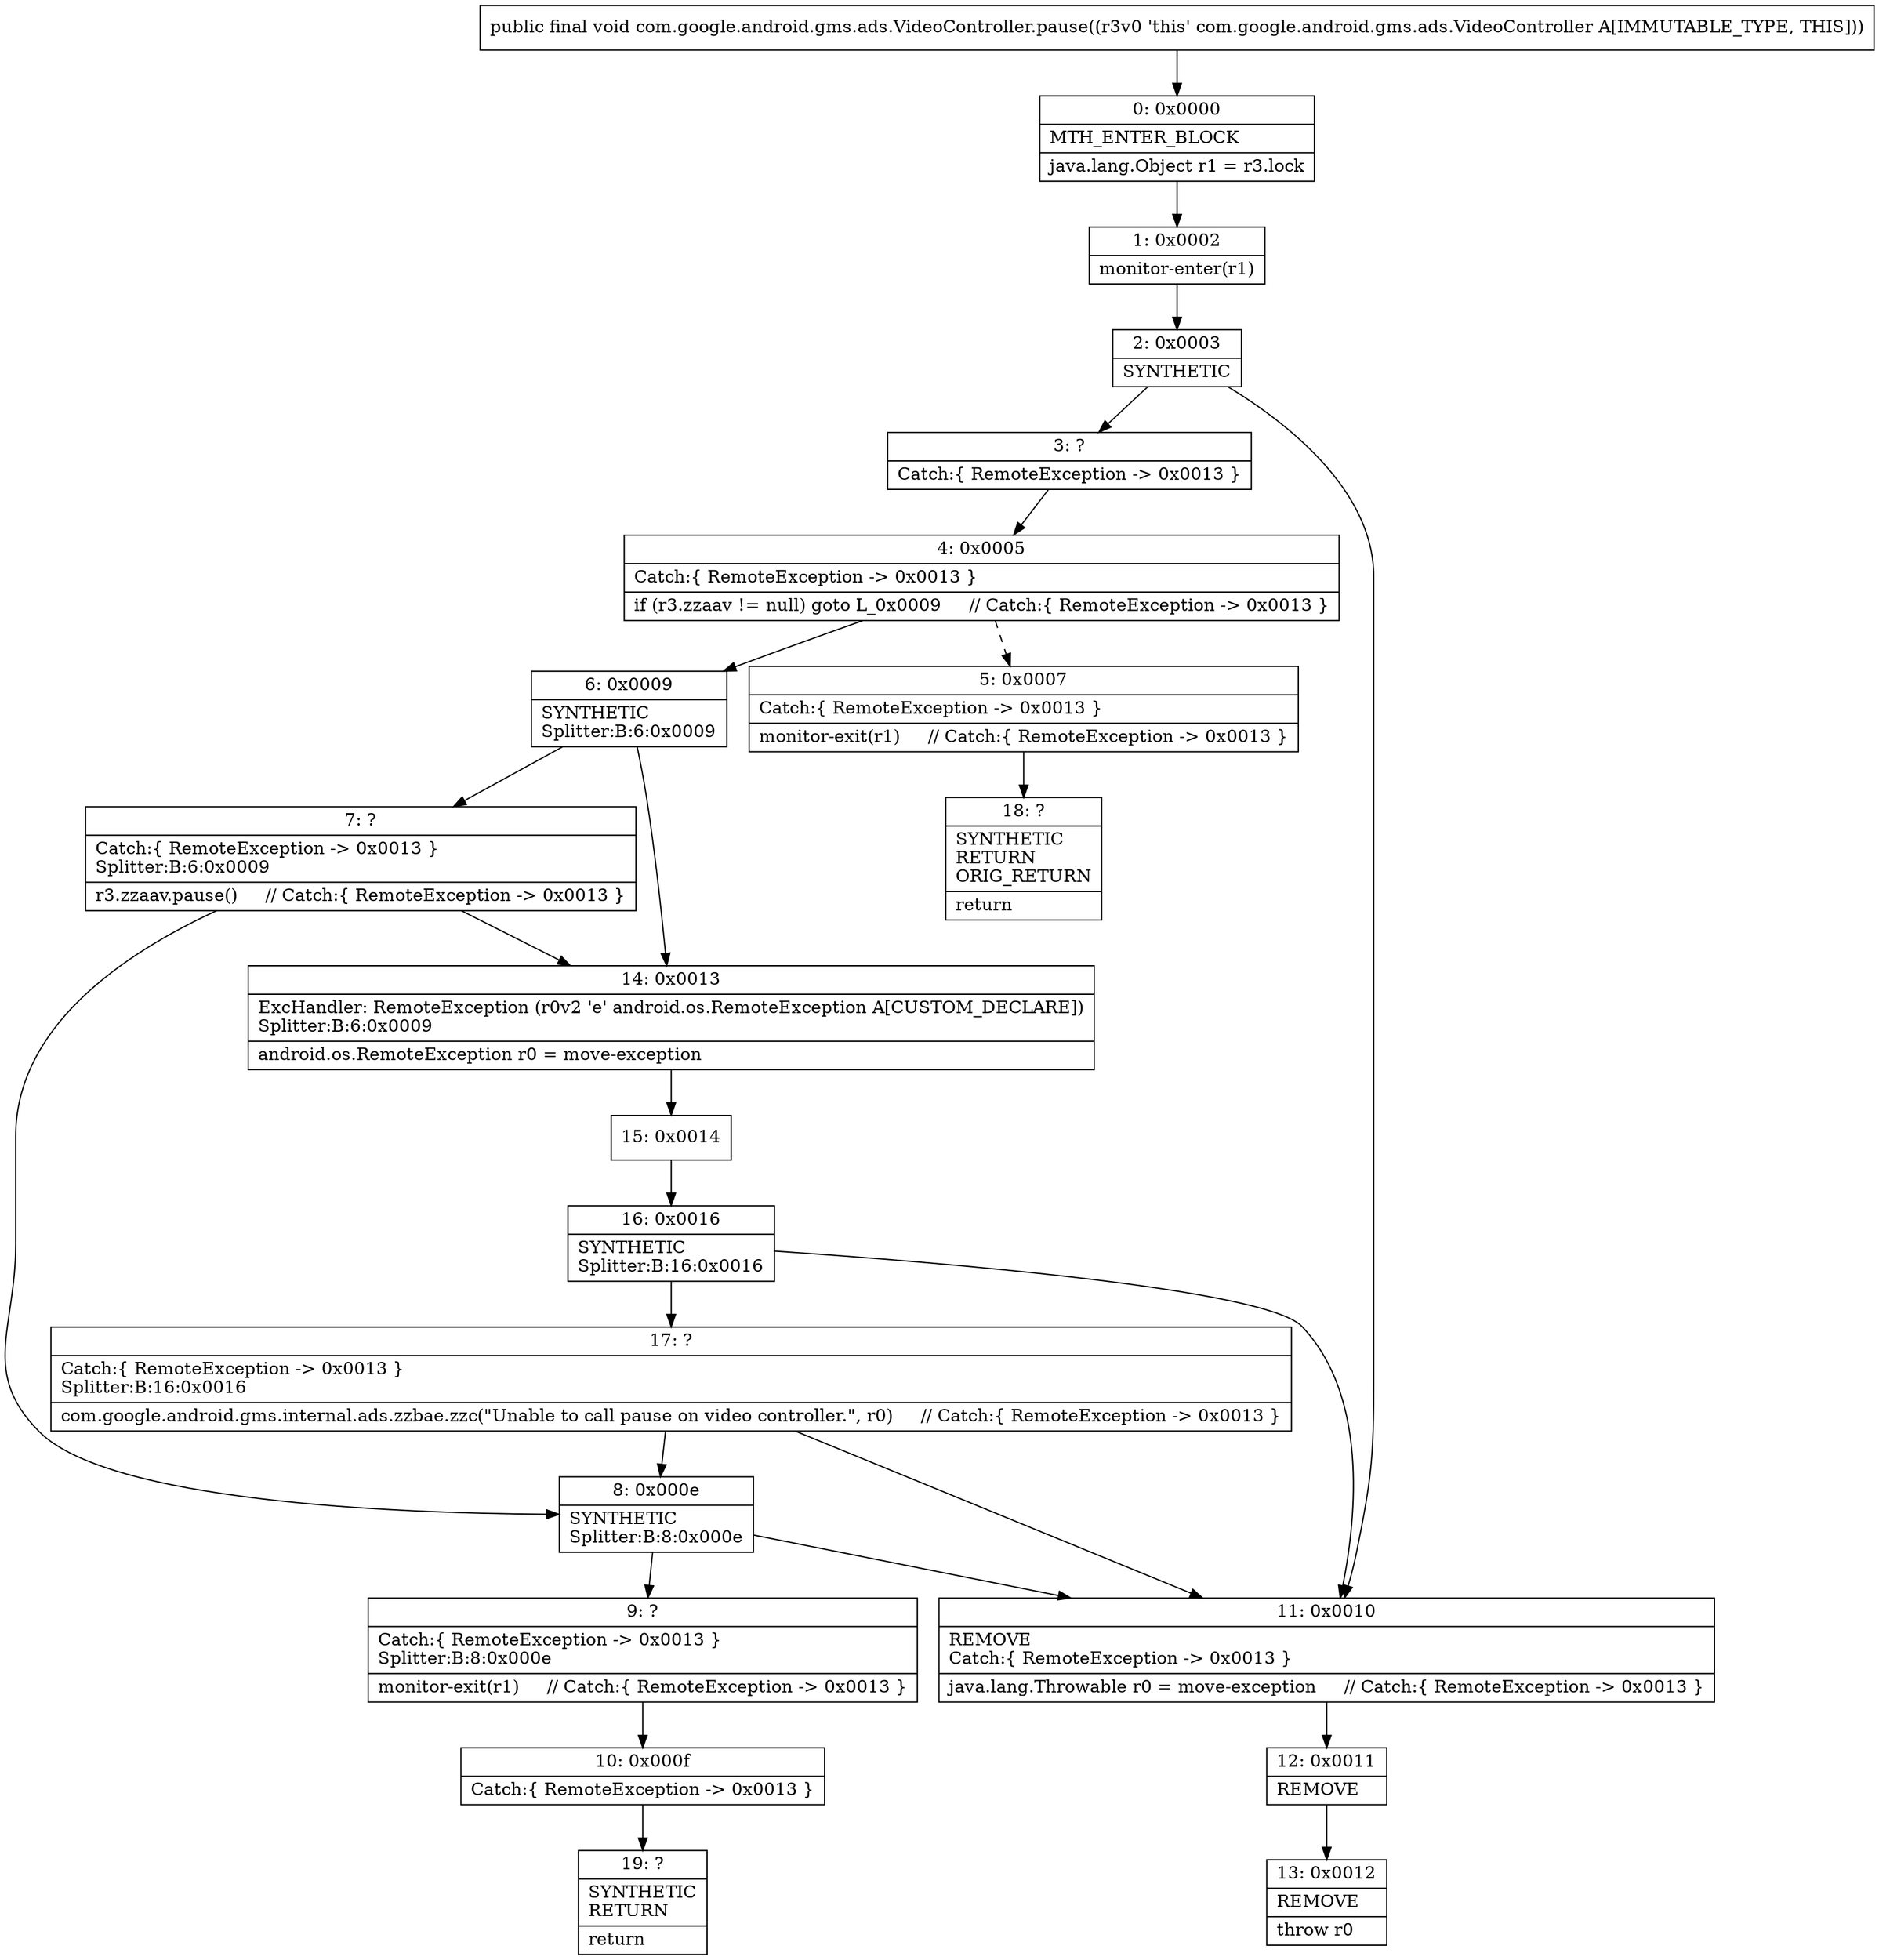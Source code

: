 digraph "CFG forcom.google.android.gms.ads.VideoController.pause()V" {
Node_0 [shape=record,label="{0\:\ 0x0000|MTH_ENTER_BLOCK\l|java.lang.Object r1 = r3.lock\l}"];
Node_1 [shape=record,label="{1\:\ 0x0002|monitor\-enter(r1)\l}"];
Node_2 [shape=record,label="{2\:\ 0x0003|SYNTHETIC\l}"];
Node_3 [shape=record,label="{3\:\ ?|Catch:\{ RemoteException \-\> 0x0013 \}\l}"];
Node_4 [shape=record,label="{4\:\ 0x0005|Catch:\{ RemoteException \-\> 0x0013 \}\l|if (r3.zzaav != null) goto L_0x0009     \/\/ Catch:\{ RemoteException \-\> 0x0013 \}\l}"];
Node_5 [shape=record,label="{5\:\ 0x0007|Catch:\{ RemoteException \-\> 0x0013 \}\l|monitor\-exit(r1)     \/\/ Catch:\{ RemoteException \-\> 0x0013 \}\l}"];
Node_6 [shape=record,label="{6\:\ 0x0009|SYNTHETIC\lSplitter:B:6:0x0009\l}"];
Node_7 [shape=record,label="{7\:\ ?|Catch:\{ RemoteException \-\> 0x0013 \}\lSplitter:B:6:0x0009\l|r3.zzaav.pause()     \/\/ Catch:\{ RemoteException \-\> 0x0013 \}\l}"];
Node_8 [shape=record,label="{8\:\ 0x000e|SYNTHETIC\lSplitter:B:8:0x000e\l}"];
Node_9 [shape=record,label="{9\:\ ?|Catch:\{ RemoteException \-\> 0x0013 \}\lSplitter:B:8:0x000e\l|monitor\-exit(r1)     \/\/ Catch:\{ RemoteException \-\> 0x0013 \}\l}"];
Node_10 [shape=record,label="{10\:\ 0x000f|Catch:\{ RemoteException \-\> 0x0013 \}\l}"];
Node_11 [shape=record,label="{11\:\ 0x0010|REMOVE\lCatch:\{ RemoteException \-\> 0x0013 \}\l|java.lang.Throwable r0 = move\-exception     \/\/ Catch:\{ RemoteException \-\> 0x0013 \}\l}"];
Node_12 [shape=record,label="{12\:\ 0x0011|REMOVE\l}"];
Node_13 [shape=record,label="{13\:\ 0x0012|REMOVE\l|throw r0\l}"];
Node_14 [shape=record,label="{14\:\ 0x0013|ExcHandler: RemoteException (r0v2 'e' android.os.RemoteException A[CUSTOM_DECLARE])\lSplitter:B:6:0x0009\l|android.os.RemoteException r0 = move\-exception\l}"];
Node_15 [shape=record,label="{15\:\ 0x0014}"];
Node_16 [shape=record,label="{16\:\ 0x0016|SYNTHETIC\lSplitter:B:16:0x0016\l}"];
Node_17 [shape=record,label="{17\:\ ?|Catch:\{ RemoteException \-\> 0x0013 \}\lSplitter:B:16:0x0016\l|com.google.android.gms.internal.ads.zzbae.zzc(\"Unable to call pause on video controller.\", r0)     \/\/ Catch:\{ RemoteException \-\> 0x0013 \}\l}"];
Node_18 [shape=record,label="{18\:\ ?|SYNTHETIC\lRETURN\lORIG_RETURN\l|return\l}"];
Node_19 [shape=record,label="{19\:\ ?|SYNTHETIC\lRETURN\l|return\l}"];
MethodNode[shape=record,label="{public final void com.google.android.gms.ads.VideoController.pause((r3v0 'this' com.google.android.gms.ads.VideoController A[IMMUTABLE_TYPE, THIS])) }"];
MethodNode -> Node_0;
Node_0 -> Node_1;
Node_1 -> Node_2;
Node_2 -> Node_3;
Node_2 -> Node_11;
Node_3 -> Node_4;
Node_4 -> Node_5[style=dashed];
Node_4 -> Node_6;
Node_5 -> Node_18;
Node_6 -> Node_7;
Node_6 -> Node_14;
Node_7 -> Node_8;
Node_7 -> Node_14;
Node_8 -> Node_9;
Node_8 -> Node_11;
Node_9 -> Node_10;
Node_10 -> Node_19;
Node_11 -> Node_12;
Node_12 -> Node_13;
Node_14 -> Node_15;
Node_15 -> Node_16;
Node_16 -> Node_17;
Node_16 -> Node_11;
Node_17 -> Node_11;
Node_17 -> Node_8;
}

